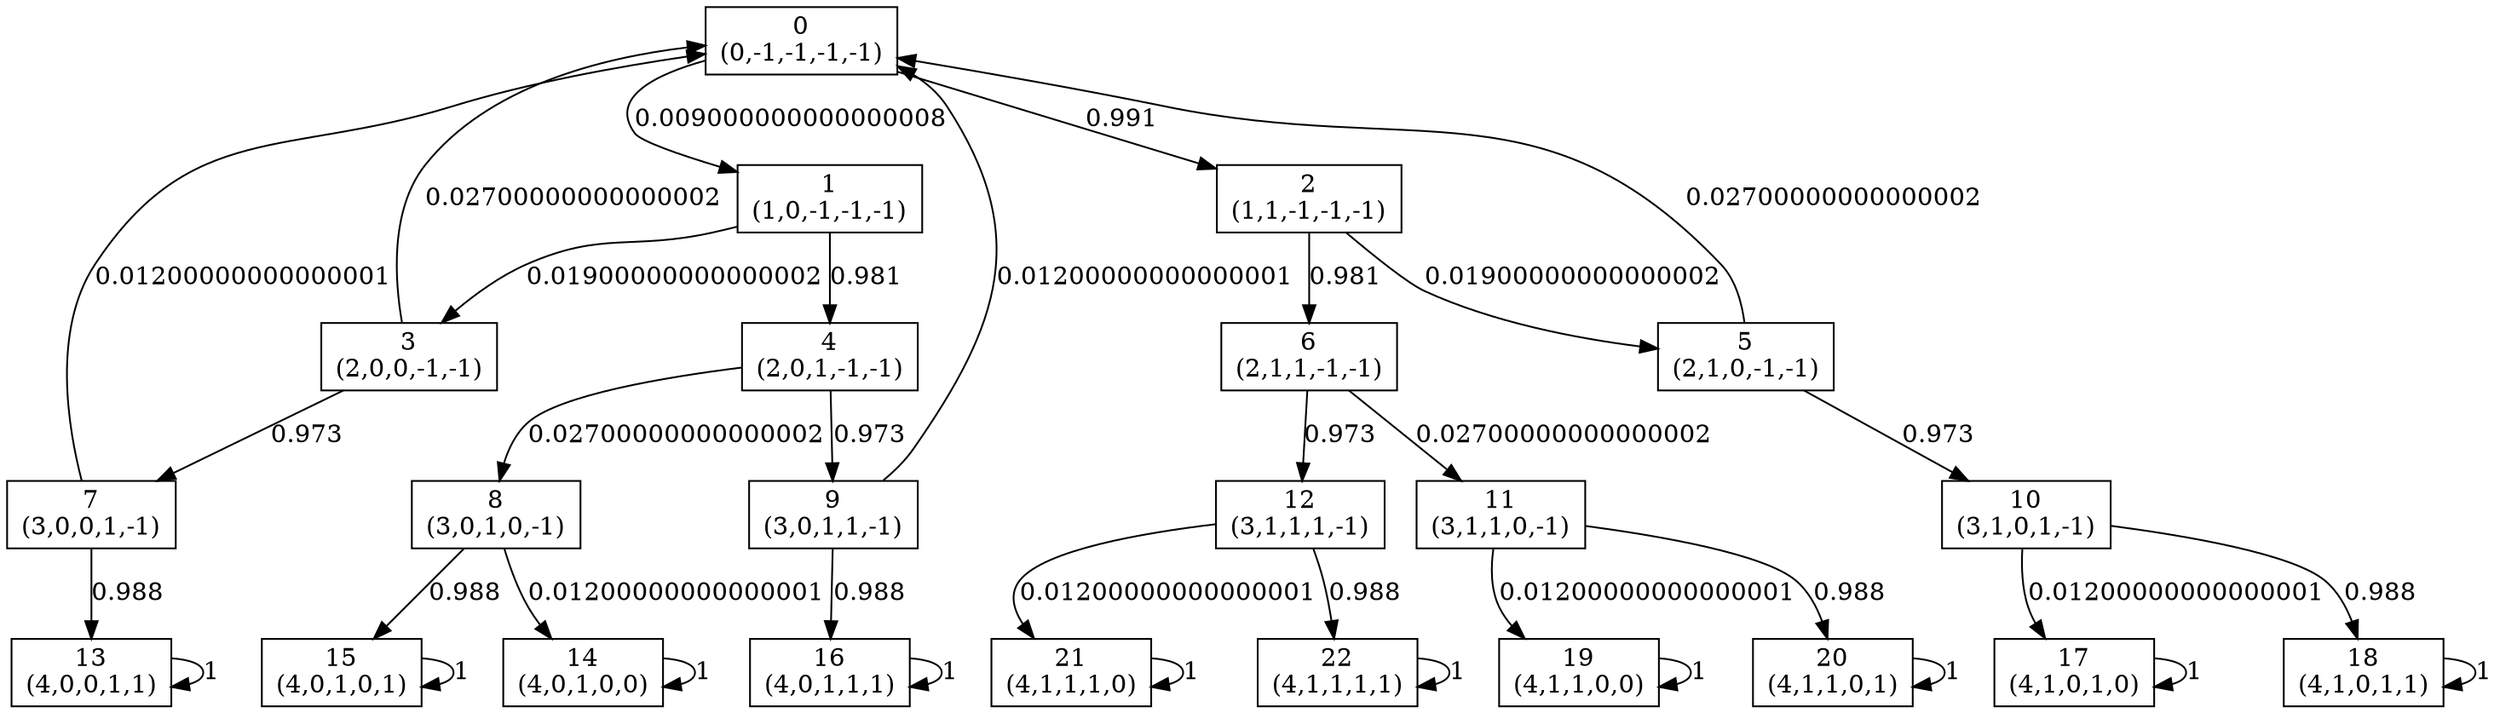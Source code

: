 digraph P {
node [shape=box];
0 -> 1 [ label="0.009000000000000008" ];
0 -> 2 [ label="0.991" ];
1 -> 3 [ label="0.01900000000000002" ];
1 -> 4 [ label="0.981" ];
2 -> 5 [ label="0.01900000000000002" ];
2 -> 6 [ label="0.981" ];
3 -> 0 [ label="0.02700000000000002" ];
3 -> 7 [ label="0.973" ];
4 -> 8 [ label="0.02700000000000002" ];
4 -> 9 [ label="0.973" ];
5 -> 0 [ label="0.02700000000000002" ];
5 -> 10 [ label="0.973" ];
6 -> 11 [ label="0.02700000000000002" ];
6 -> 12 [ label="0.973" ];
7 -> 0 [ label="0.01200000000000001" ];
7 -> 13 [ label="0.988" ];
8 -> 14 [ label="0.01200000000000001" ];
8 -> 15 [ label="0.988" ];
9 -> 0 [ label="0.01200000000000001" ];
9 -> 16 [ label="0.988" ];
10 -> 17 [ label="0.01200000000000001" ];
10 -> 18 [ label="0.988" ];
11 -> 19 [ label="0.01200000000000001" ];
11 -> 20 [ label="0.988" ];
12 -> 21 [ label="0.01200000000000001" ];
12 -> 22 [ label="0.988" ];
13 -> 13 [ label="1" ];
14 -> 14 [ label="1" ];
15 -> 15 [ label="1" ];
16 -> 16 [ label="1" ];
17 -> 17 [ label="1" ];
18 -> 18 [ label="1" ];
19 -> 19 [ label="1" ];
20 -> 20 [ label="1" ];
21 -> 21 [ label="1" ];
22 -> 22 [ label="1" ];
0 [label="0\n(0,-1,-1,-1,-1)"];
1 [label="1\n(1,0,-1,-1,-1)"];
2 [label="2\n(1,1,-1,-1,-1)"];
3 [label="3\n(2,0,0,-1,-1)"];
4 [label="4\n(2,0,1,-1,-1)"];
5 [label="5\n(2,1,0,-1,-1)"];
6 [label="6\n(2,1,1,-1,-1)"];
7 [label="7\n(3,0,0,1,-1)"];
8 [label="8\n(3,0,1,0,-1)"];
9 [label="9\n(3,0,1,1,-1)"];
10 [label="10\n(3,1,0,1,-1)"];
11 [label="11\n(3,1,1,0,-1)"];
12 [label="12\n(3,1,1,1,-1)"];
13 [label="13\n(4,0,0,1,1)"];
14 [label="14\n(4,0,1,0,0)"];
15 [label="15\n(4,0,1,0,1)"];
16 [label="16\n(4,0,1,1,1)"];
17 [label="17\n(4,1,0,1,0)"];
18 [label="18\n(4,1,0,1,1)"];
19 [label="19\n(4,1,1,0,0)"];
20 [label="20\n(4,1,1,0,1)"];
21 [label="21\n(4,1,1,1,0)"];
22 [label="22\n(4,1,1,1,1)"];
}
